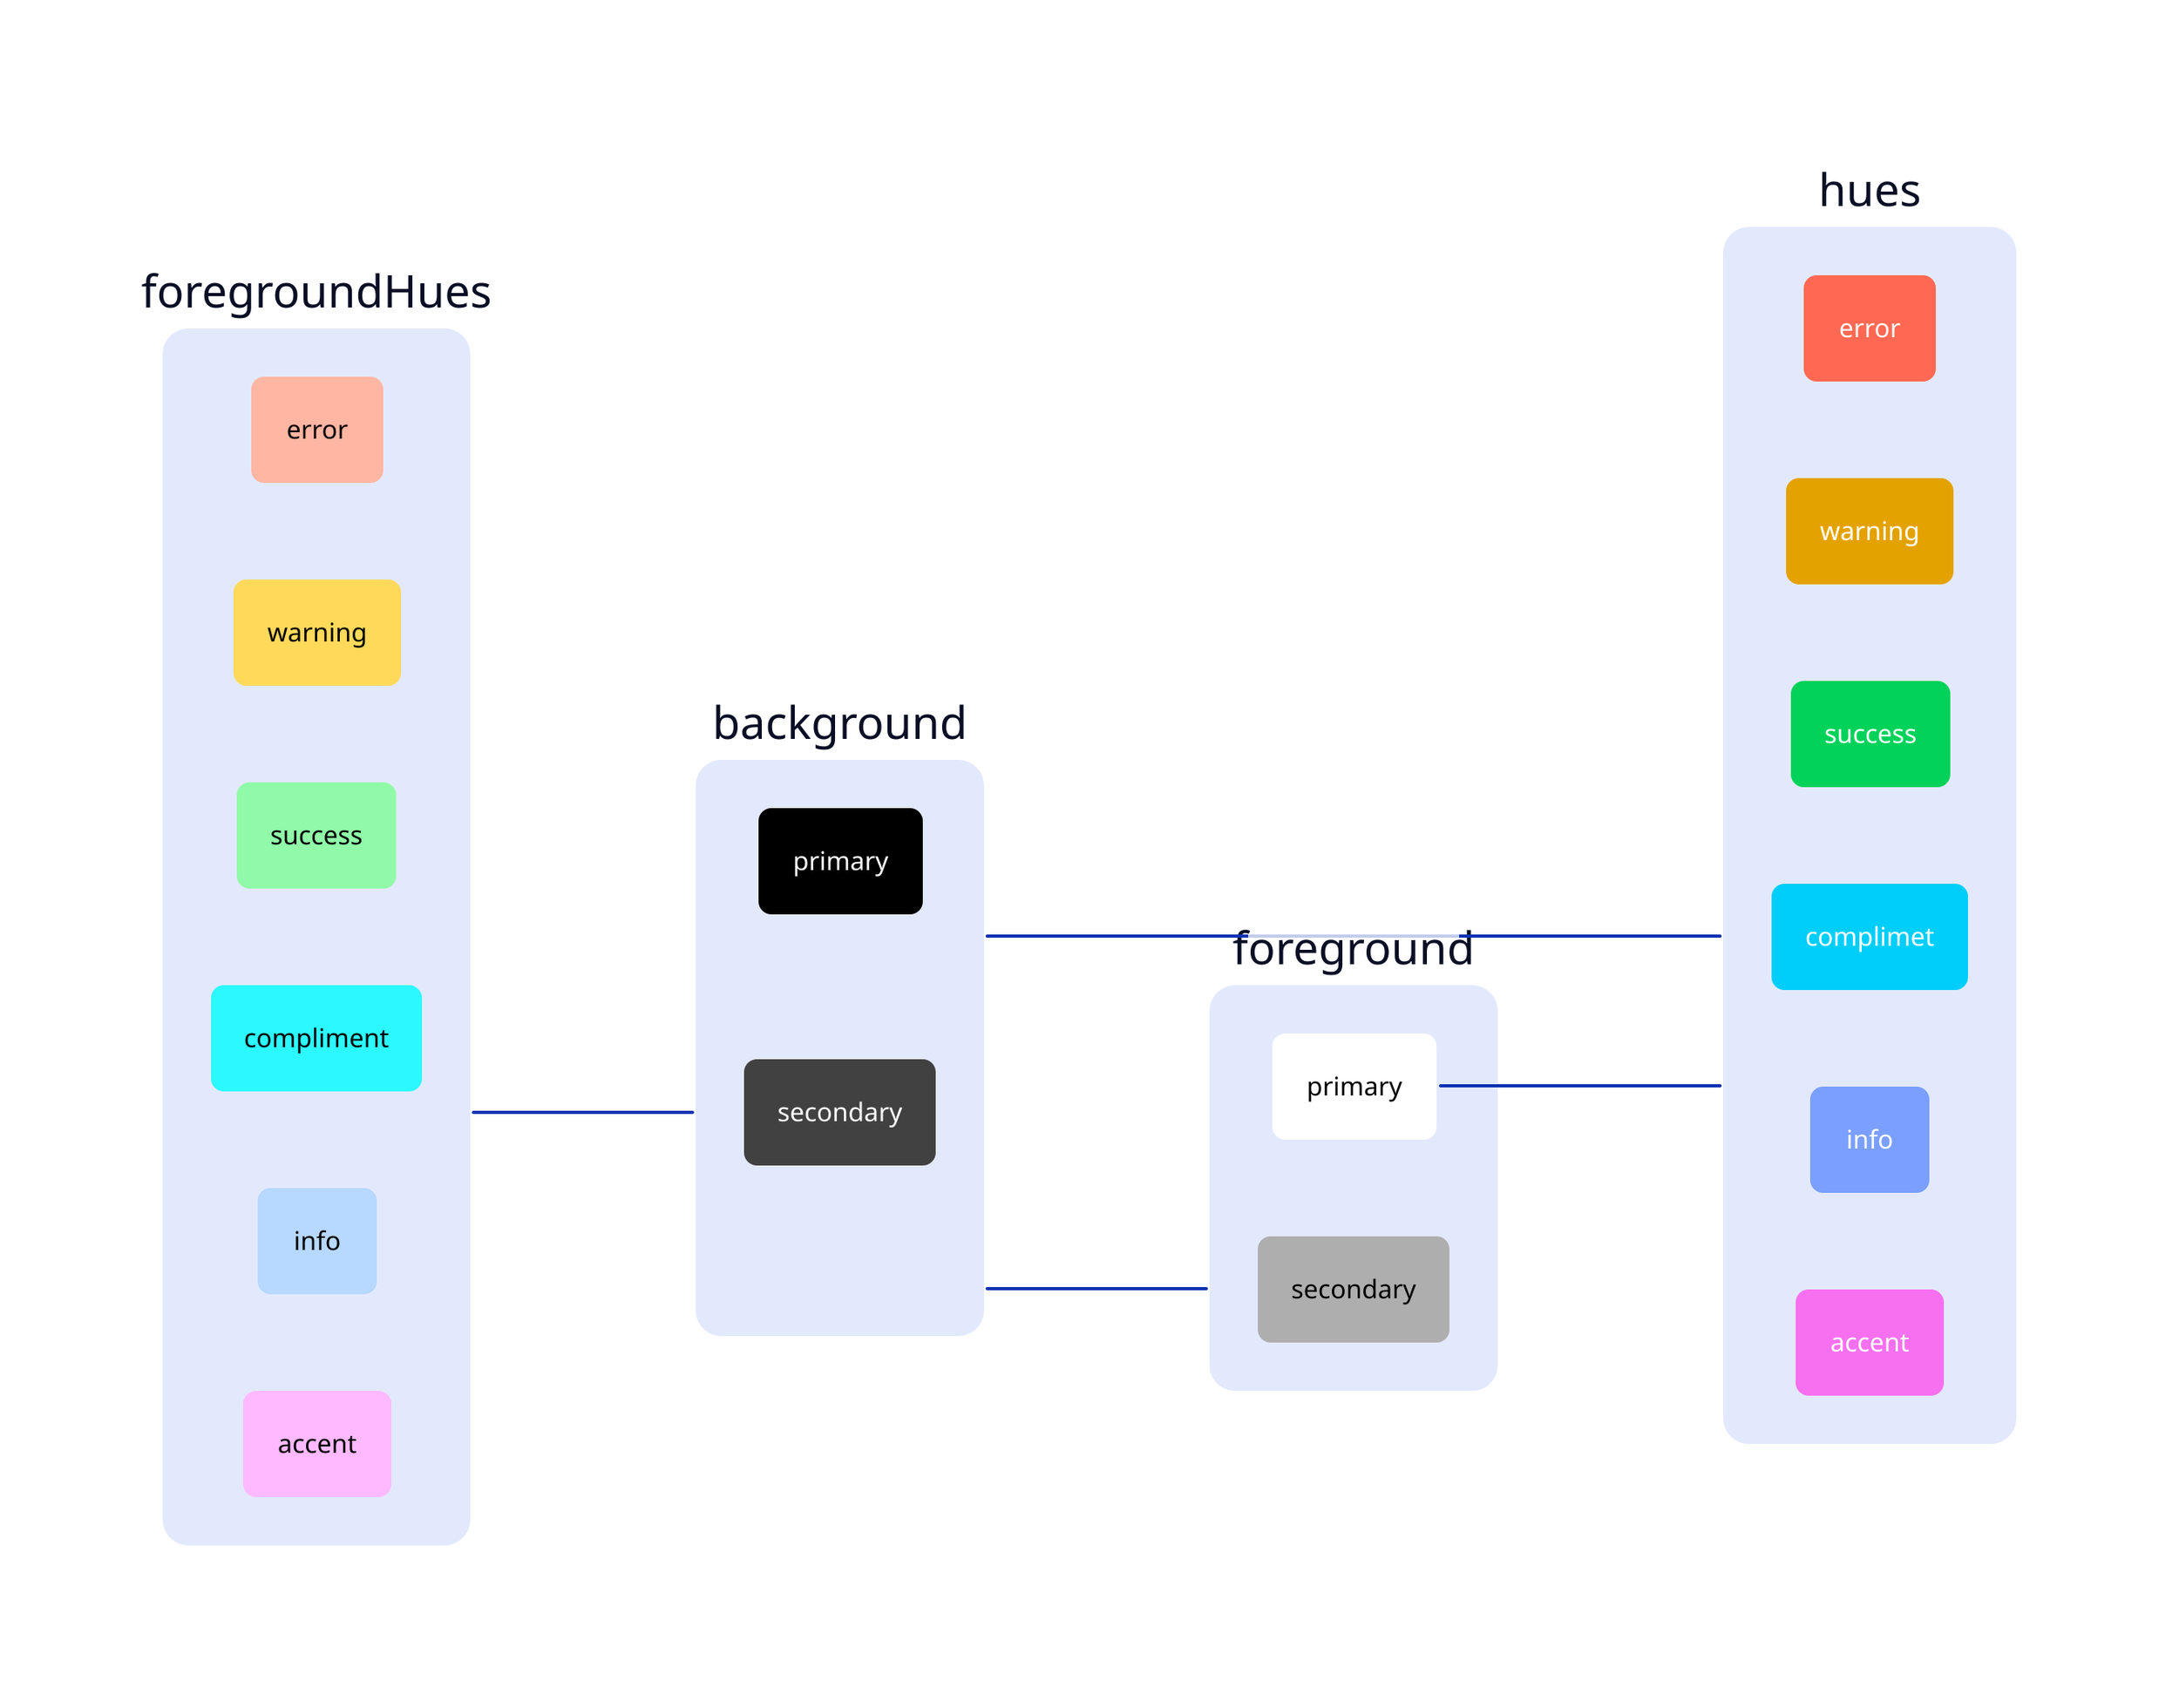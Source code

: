 classes: {
	darkColor: {
		style: {
			font-color: white
			stroke: transparent
			border-radius: 8
		}
	}
	lightColor: {
		style: {
			font-color: black
			stroke: transparent
			border-radius: 8
		}
	}
	group {
		style: {
			stroke: transparent
			border-radius: 16
		}
	}
}

background {
	class: group
	primary: {
		class: darkColor
		style.fill: \#000000
	}
	secondary: {
		class: darkColor
		style.fill: \#414141
	}
}

foreground {
	class: group
	primary: {
		class: lightColor
		style.fill: \#ffffff
	}
	secondary: {
		class: lightColor
		style.fill: \#aeaeae
	}
}

hues: {
	class: group
	error: {
		class: darkColor
		style.fill: \#ff6852
	}
	warning: {
		class: darkColor
		style.fill: \#e4a200
	}
	success: {
		class: darkColor
		style.fill: \#00d25a
	}
	complimet: {
		class: darkColor
		style.fill: \#00cefa
	}
	info: {
		class: darkColor
		style.fill: \#7a9fff
	}
	accent: {
		class: darkColor
		style.fill: \#f770ef
	}
}

foregroundHues: {
	class: group
	error: {
		class: lightColor
		style.fill: \#ffb6a2
	}
	warning: {
		class: lightColor
		style.fill: \#ffd95a
	}
	success: {
		class: lightColor
		style.fill: \#90faa8
	}
	compliment: {
		class: lightColor
		style.fill: \#2bf8ff
	}
	info: {
		class: lightColor
		style.fill: \#b7d8ff
	}
	accent: {
		class: lightColor
		style.fill: \#ffb9ff
	}
}

direction: right
background -- foreground
background -- hues
foregroundHues -- background
foreground.primary -- hues
